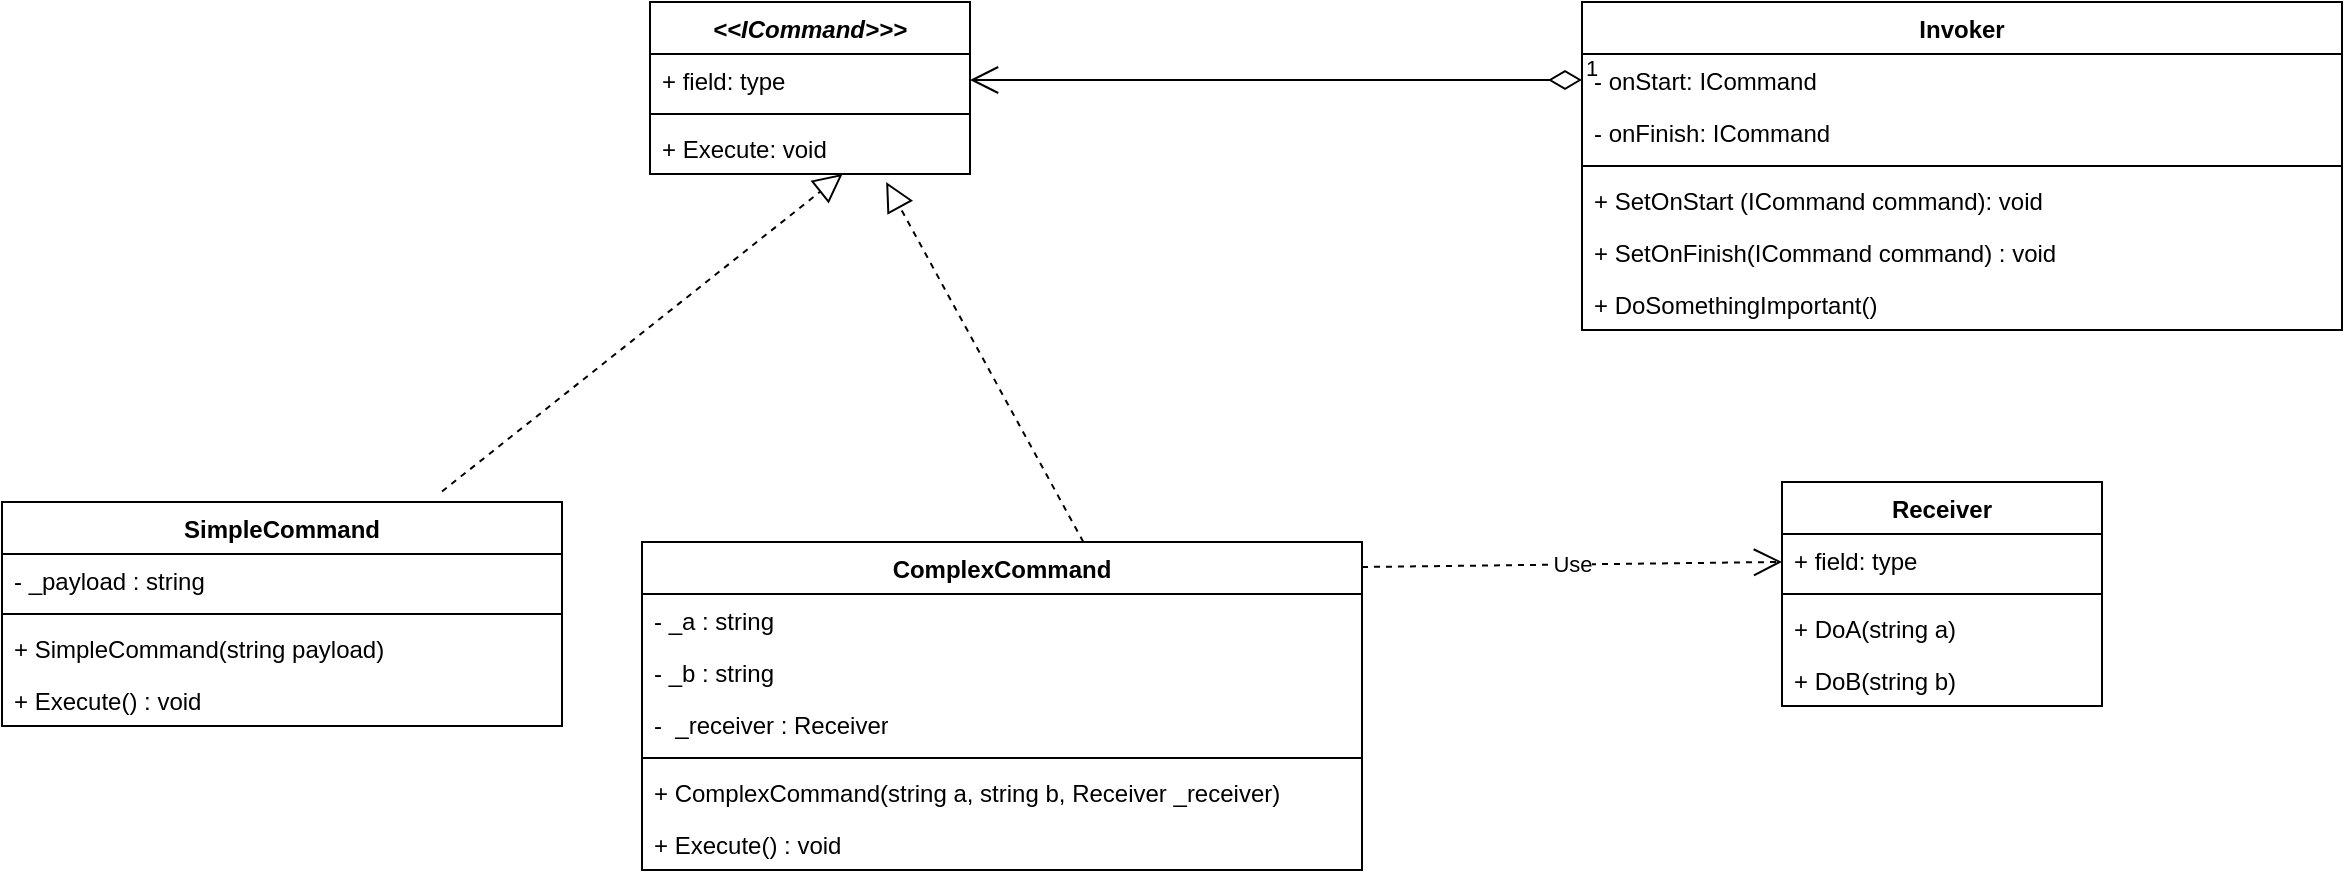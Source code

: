 <mxfile version="26.2.14">
  <diagram id="C5RBs43oDa-KdzZeNtuy" name="Page-1">
    <mxGraphModel dx="1418" dy="786" grid="1" gridSize="10" guides="1" tooltips="1" connect="1" arrows="1" fold="1" page="1" pageScale="1" pageWidth="827" pageHeight="1169" math="0" shadow="0">
      <root>
        <mxCell id="WIyWlLk6GJQsqaUBKTNV-0" />
        <mxCell id="WIyWlLk6GJQsqaUBKTNV-1" parent="WIyWlLk6GJQsqaUBKTNV-0" />
        <mxCell id="7LH-3UGZU5CLewurIgVh-0" value="&lt;i&gt;&amp;lt;&amp;lt;ICommand&amp;gt;&amp;gt;&amp;gt;&lt;/i&gt;" style="swimlane;fontStyle=1;align=center;verticalAlign=top;childLayout=stackLayout;horizontal=1;startSize=26;horizontalStack=0;resizeParent=1;resizeParentMax=0;resizeLast=0;collapsible=1;marginBottom=0;whiteSpace=wrap;html=1;" vertex="1" parent="WIyWlLk6GJQsqaUBKTNV-1">
          <mxGeometry x="334" y="80" width="160" height="86" as="geometry" />
        </mxCell>
        <mxCell id="7LH-3UGZU5CLewurIgVh-1" value="+ field: type" style="text;strokeColor=none;fillColor=none;align=left;verticalAlign=top;spacingLeft=4;spacingRight=4;overflow=hidden;rotatable=0;points=[[0,0.5],[1,0.5]];portConstraint=eastwest;whiteSpace=wrap;html=1;" vertex="1" parent="7LH-3UGZU5CLewurIgVh-0">
          <mxGeometry y="26" width="160" height="26" as="geometry" />
        </mxCell>
        <mxCell id="7LH-3UGZU5CLewurIgVh-2" value="" style="line;strokeWidth=1;fillColor=none;align=left;verticalAlign=middle;spacingTop=-1;spacingLeft=3;spacingRight=3;rotatable=0;labelPosition=right;points=[];portConstraint=eastwest;strokeColor=inherit;" vertex="1" parent="7LH-3UGZU5CLewurIgVh-0">
          <mxGeometry y="52" width="160" height="8" as="geometry" />
        </mxCell>
        <mxCell id="7LH-3UGZU5CLewurIgVh-3" value="+ Execute: void" style="text;strokeColor=none;fillColor=none;align=left;verticalAlign=top;spacingLeft=4;spacingRight=4;overflow=hidden;rotatable=0;points=[[0,0.5],[1,0.5]];portConstraint=eastwest;whiteSpace=wrap;html=1;" vertex="1" parent="7LH-3UGZU5CLewurIgVh-0">
          <mxGeometry y="60" width="160" height="26" as="geometry" />
        </mxCell>
        <mxCell id="7LH-3UGZU5CLewurIgVh-4" value="SimpleCommand&lt;div&gt;&lt;br&gt;&lt;/div&gt;" style="swimlane;fontStyle=1;align=center;verticalAlign=top;childLayout=stackLayout;horizontal=1;startSize=26;horizontalStack=0;resizeParent=1;resizeParentMax=0;resizeLast=0;collapsible=1;marginBottom=0;whiteSpace=wrap;html=1;" vertex="1" parent="WIyWlLk6GJQsqaUBKTNV-1">
          <mxGeometry x="10" y="330" width="280" height="112" as="geometry" />
        </mxCell>
        <mxCell id="7LH-3UGZU5CLewurIgVh-5" value="- _payload : string" style="text;strokeColor=none;fillColor=none;align=left;verticalAlign=top;spacingLeft=4;spacingRight=4;overflow=hidden;rotatable=0;points=[[0,0.5],[1,0.5]];portConstraint=eastwest;whiteSpace=wrap;html=1;" vertex="1" parent="7LH-3UGZU5CLewurIgVh-4">
          <mxGeometry y="26" width="280" height="26" as="geometry" />
        </mxCell>
        <mxCell id="7LH-3UGZU5CLewurIgVh-6" value="" style="line;strokeWidth=1;fillColor=none;align=left;verticalAlign=middle;spacingTop=-1;spacingLeft=3;spacingRight=3;rotatable=0;labelPosition=right;points=[];portConstraint=eastwest;strokeColor=inherit;" vertex="1" parent="7LH-3UGZU5CLewurIgVh-4">
          <mxGeometry y="52" width="280" height="8" as="geometry" />
        </mxCell>
        <mxCell id="7LH-3UGZU5CLewurIgVh-7" value="+ SimpleCommand(string payload)&amp;nbsp;" style="text;strokeColor=none;fillColor=none;align=left;verticalAlign=top;spacingLeft=4;spacingRight=4;overflow=hidden;rotatable=0;points=[[0,0.5],[1,0.5]];portConstraint=eastwest;whiteSpace=wrap;html=1;" vertex="1" parent="7LH-3UGZU5CLewurIgVh-4">
          <mxGeometry y="60" width="280" height="26" as="geometry" />
        </mxCell>
        <mxCell id="7LH-3UGZU5CLewurIgVh-9" value="+ Execute() : void" style="text;strokeColor=none;fillColor=none;align=left;verticalAlign=top;spacingLeft=4;spacingRight=4;overflow=hidden;rotatable=0;points=[[0,0.5],[1,0.5]];portConstraint=eastwest;whiteSpace=wrap;html=1;" vertex="1" parent="7LH-3UGZU5CLewurIgVh-4">
          <mxGeometry y="86" width="280" height="26" as="geometry" />
        </mxCell>
        <mxCell id="7LH-3UGZU5CLewurIgVh-8" value="" style="endArrow=block;dashed=1;endFill=0;endSize=12;html=1;rounded=0;exitX=0.669;exitY=-0.047;exitDx=0;exitDy=0;exitPerimeter=0;" edge="1" parent="WIyWlLk6GJQsqaUBKTNV-1">
          <mxGeometry width="160" relative="1" as="geometry">
            <mxPoint x="230.0" y="324.736" as="sourcePoint" />
            <mxPoint x="430.278" y="166" as="targetPoint" />
          </mxGeometry>
        </mxCell>
        <mxCell id="7LH-3UGZU5CLewurIgVh-10" value="ComplexCommand" style="swimlane;fontStyle=1;align=center;verticalAlign=top;childLayout=stackLayout;horizontal=1;startSize=26;horizontalStack=0;resizeParent=1;resizeParentMax=0;resizeLast=0;collapsible=1;marginBottom=0;whiteSpace=wrap;html=1;" vertex="1" parent="WIyWlLk6GJQsqaUBKTNV-1">
          <mxGeometry x="330" y="350" width="360" height="164" as="geometry" />
        </mxCell>
        <mxCell id="7LH-3UGZU5CLewurIgVh-11" value="- _a : string" style="text;strokeColor=none;fillColor=none;align=left;verticalAlign=top;spacingLeft=4;spacingRight=4;overflow=hidden;rotatable=0;points=[[0,0.5],[1,0.5]];portConstraint=eastwest;whiteSpace=wrap;html=1;" vertex="1" parent="7LH-3UGZU5CLewurIgVh-10">
          <mxGeometry y="26" width="360" height="26" as="geometry" />
        </mxCell>
        <mxCell id="7LH-3UGZU5CLewurIgVh-14" value="- _b : string" style="text;strokeColor=none;fillColor=none;align=left;verticalAlign=top;spacingLeft=4;spacingRight=4;overflow=hidden;rotatable=0;points=[[0,0.5],[1,0.5]];portConstraint=eastwest;whiteSpace=wrap;html=1;" vertex="1" parent="7LH-3UGZU5CLewurIgVh-10">
          <mxGeometry y="52" width="360" height="26" as="geometry" />
        </mxCell>
        <mxCell id="7LH-3UGZU5CLewurIgVh-15" value="-&amp;nbsp; _receiver : Receiver" style="text;strokeColor=none;fillColor=none;align=left;verticalAlign=top;spacingLeft=4;spacingRight=4;overflow=hidden;rotatable=0;points=[[0,0.5],[1,0.5]];portConstraint=eastwest;whiteSpace=wrap;html=1;" vertex="1" parent="7LH-3UGZU5CLewurIgVh-10">
          <mxGeometry y="78" width="360" height="26" as="geometry" />
        </mxCell>
        <mxCell id="7LH-3UGZU5CLewurIgVh-12" value="" style="line;strokeWidth=1;fillColor=none;align=left;verticalAlign=middle;spacingTop=-1;spacingLeft=3;spacingRight=3;rotatable=0;labelPosition=right;points=[];portConstraint=eastwest;strokeColor=inherit;" vertex="1" parent="7LH-3UGZU5CLewurIgVh-10">
          <mxGeometry y="104" width="360" height="8" as="geometry" />
        </mxCell>
        <mxCell id="7LH-3UGZU5CLewurIgVh-13" value="+ ComplexCommand(string a, string b, Receiver _receiver)" style="text;strokeColor=none;fillColor=none;align=left;verticalAlign=top;spacingLeft=4;spacingRight=4;overflow=hidden;rotatable=0;points=[[0,0.5],[1,0.5]];portConstraint=eastwest;whiteSpace=wrap;html=1;" vertex="1" parent="7LH-3UGZU5CLewurIgVh-10">
          <mxGeometry y="112" width="360" height="26" as="geometry" />
        </mxCell>
        <mxCell id="7LH-3UGZU5CLewurIgVh-22" value="+ Execute() : void" style="text;strokeColor=none;fillColor=none;align=left;verticalAlign=top;spacingLeft=4;spacingRight=4;overflow=hidden;rotatable=0;points=[[0,0.5],[1,0.5]];portConstraint=eastwest;whiteSpace=wrap;html=1;" vertex="1" parent="7LH-3UGZU5CLewurIgVh-10">
          <mxGeometry y="138" width="360" height="26" as="geometry" />
        </mxCell>
        <mxCell id="7LH-3UGZU5CLewurIgVh-16" value="" style="endArrow=block;dashed=1;endFill=0;endSize=12;html=1;rounded=0;exitX=0.613;exitY=0;exitDx=0;exitDy=0;exitPerimeter=0;entryX=0.738;entryY=1.154;entryDx=0;entryDy=0;entryPerimeter=0;" edge="1" parent="WIyWlLk6GJQsqaUBKTNV-1" source="7LH-3UGZU5CLewurIgVh-10" target="7LH-3UGZU5CLewurIgVh-3">
          <mxGeometry width="160" relative="1" as="geometry">
            <mxPoint x="240.0" y="334.736" as="sourcePoint" />
            <mxPoint x="440.278" y="176" as="targetPoint" />
          </mxGeometry>
        </mxCell>
        <mxCell id="7LH-3UGZU5CLewurIgVh-17" value="Receiver" style="swimlane;fontStyle=1;align=center;verticalAlign=top;childLayout=stackLayout;horizontal=1;startSize=26;horizontalStack=0;resizeParent=1;resizeParentMax=0;resizeLast=0;collapsible=1;marginBottom=0;whiteSpace=wrap;html=1;" vertex="1" parent="WIyWlLk6GJQsqaUBKTNV-1">
          <mxGeometry x="900" y="320" width="160" height="112" as="geometry" />
        </mxCell>
        <mxCell id="7LH-3UGZU5CLewurIgVh-18" value="+ field: type" style="text;strokeColor=none;fillColor=none;align=left;verticalAlign=top;spacingLeft=4;spacingRight=4;overflow=hidden;rotatable=0;points=[[0,0.5],[1,0.5]];portConstraint=eastwest;whiteSpace=wrap;html=1;" vertex="1" parent="7LH-3UGZU5CLewurIgVh-17">
          <mxGeometry y="26" width="160" height="26" as="geometry" />
        </mxCell>
        <mxCell id="7LH-3UGZU5CLewurIgVh-19" value="" style="line;strokeWidth=1;fillColor=none;align=left;verticalAlign=middle;spacingTop=-1;spacingLeft=3;spacingRight=3;rotatable=0;labelPosition=right;points=[];portConstraint=eastwest;strokeColor=inherit;" vertex="1" parent="7LH-3UGZU5CLewurIgVh-17">
          <mxGeometry y="52" width="160" height="8" as="geometry" />
        </mxCell>
        <mxCell id="7LH-3UGZU5CLewurIgVh-20" value="+ DoA(string a)" style="text;strokeColor=none;fillColor=none;align=left;verticalAlign=top;spacingLeft=4;spacingRight=4;overflow=hidden;rotatable=0;points=[[0,0.5],[1,0.5]];portConstraint=eastwest;whiteSpace=wrap;html=1;" vertex="1" parent="7LH-3UGZU5CLewurIgVh-17">
          <mxGeometry y="60" width="160" height="26" as="geometry" />
        </mxCell>
        <mxCell id="7LH-3UGZU5CLewurIgVh-23" value="+ DoB(string b)" style="text;strokeColor=none;fillColor=none;align=left;verticalAlign=top;spacingLeft=4;spacingRight=4;overflow=hidden;rotatable=0;points=[[0,0.5],[1,0.5]];portConstraint=eastwest;whiteSpace=wrap;html=1;" vertex="1" parent="7LH-3UGZU5CLewurIgVh-17">
          <mxGeometry y="86" width="160" height="26" as="geometry" />
        </mxCell>
        <mxCell id="7LH-3UGZU5CLewurIgVh-21" value="Use" style="endArrow=open;endSize=12;dashed=1;html=1;rounded=0;" edge="1" parent="WIyWlLk6GJQsqaUBKTNV-1" target="7LH-3UGZU5CLewurIgVh-18">
          <mxGeometry width="160" relative="1" as="geometry">
            <mxPoint x="690" y="362.5" as="sourcePoint" />
            <mxPoint x="850" y="362.5" as="targetPoint" />
          </mxGeometry>
        </mxCell>
        <mxCell id="7LH-3UGZU5CLewurIgVh-24" value="Invoker" style="swimlane;fontStyle=1;align=center;verticalAlign=top;childLayout=stackLayout;horizontal=1;startSize=26;horizontalStack=0;resizeParent=1;resizeParentMax=0;resizeLast=0;collapsible=1;marginBottom=0;whiteSpace=wrap;html=1;" vertex="1" parent="WIyWlLk6GJQsqaUBKTNV-1">
          <mxGeometry x="800" y="80" width="380" height="164" as="geometry" />
        </mxCell>
        <mxCell id="7LH-3UGZU5CLewurIgVh-25" value="- onStart: ICommand" style="text;strokeColor=none;fillColor=none;align=left;verticalAlign=top;spacingLeft=4;spacingRight=4;overflow=hidden;rotatable=0;points=[[0,0.5],[1,0.5]];portConstraint=eastwest;whiteSpace=wrap;html=1;" vertex="1" parent="7LH-3UGZU5CLewurIgVh-24">
          <mxGeometry y="26" width="380" height="26" as="geometry" />
        </mxCell>
        <mxCell id="7LH-3UGZU5CLewurIgVh-29" value="- onFinish: ICommand" style="text;strokeColor=none;fillColor=none;align=left;verticalAlign=top;spacingLeft=4;spacingRight=4;overflow=hidden;rotatable=0;points=[[0,0.5],[1,0.5]];portConstraint=eastwest;whiteSpace=wrap;html=1;" vertex="1" parent="7LH-3UGZU5CLewurIgVh-24">
          <mxGeometry y="52" width="380" height="26" as="geometry" />
        </mxCell>
        <mxCell id="7LH-3UGZU5CLewurIgVh-26" value="" style="line;strokeWidth=1;fillColor=none;align=left;verticalAlign=middle;spacingTop=-1;spacingLeft=3;spacingRight=3;rotatable=0;labelPosition=right;points=[];portConstraint=eastwest;strokeColor=inherit;" vertex="1" parent="7LH-3UGZU5CLewurIgVh-24">
          <mxGeometry y="78" width="380" height="8" as="geometry" />
        </mxCell>
        <mxCell id="7LH-3UGZU5CLewurIgVh-27" value="+ SetOnStart (ICommand command): void" style="text;strokeColor=none;fillColor=none;align=left;verticalAlign=top;spacingLeft=4;spacingRight=4;overflow=hidden;rotatable=0;points=[[0,0.5],[1,0.5]];portConstraint=eastwest;whiteSpace=wrap;html=1;" vertex="1" parent="7LH-3UGZU5CLewurIgVh-24">
          <mxGeometry y="86" width="380" height="26" as="geometry" />
        </mxCell>
        <mxCell id="7LH-3UGZU5CLewurIgVh-30" value="+ SetOnFinish(ICommand command) : void" style="text;strokeColor=none;fillColor=none;align=left;verticalAlign=top;spacingLeft=4;spacingRight=4;overflow=hidden;rotatable=0;points=[[0,0.5],[1,0.5]];portConstraint=eastwest;whiteSpace=wrap;html=1;" vertex="1" parent="7LH-3UGZU5CLewurIgVh-24">
          <mxGeometry y="112" width="380" height="26" as="geometry" />
        </mxCell>
        <mxCell id="7LH-3UGZU5CLewurIgVh-31" value="+ DoSomethingImportant()" style="text;strokeColor=none;fillColor=none;align=left;verticalAlign=top;spacingLeft=4;spacingRight=4;overflow=hidden;rotatable=0;points=[[0,0.5],[1,0.5]];portConstraint=eastwest;whiteSpace=wrap;html=1;" vertex="1" parent="7LH-3UGZU5CLewurIgVh-24">
          <mxGeometry y="138" width="380" height="26" as="geometry" />
        </mxCell>
        <mxCell id="7LH-3UGZU5CLewurIgVh-28" value="1" style="endArrow=open;html=1;endSize=12;startArrow=diamondThin;startSize=14;startFill=0;edgeStyle=orthogonalEdgeStyle;align=left;verticalAlign=bottom;rounded=0;exitX=0;exitY=0.5;exitDx=0;exitDy=0;entryX=1;entryY=0.5;entryDx=0;entryDy=0;" edge="1" parent="WIyWlLk6GJQsqaUBKTNV-1" source="7LH-3UGZU5CLewurIgVh-25" target="7LH-3UGZU5CLewurIgVh-1">
          <mxGeometry x="-1" y="3" relative="1" as="geometry">
            <mxPoint x="510" y="320" as="sourcePoint" />
            <mxPoint x="670" y="320" as="targetPoint" />
          </mxGeometry>
        </mxCell>
      </root>
    </mxGraphModel>
  </diagram>
</mxfile>
